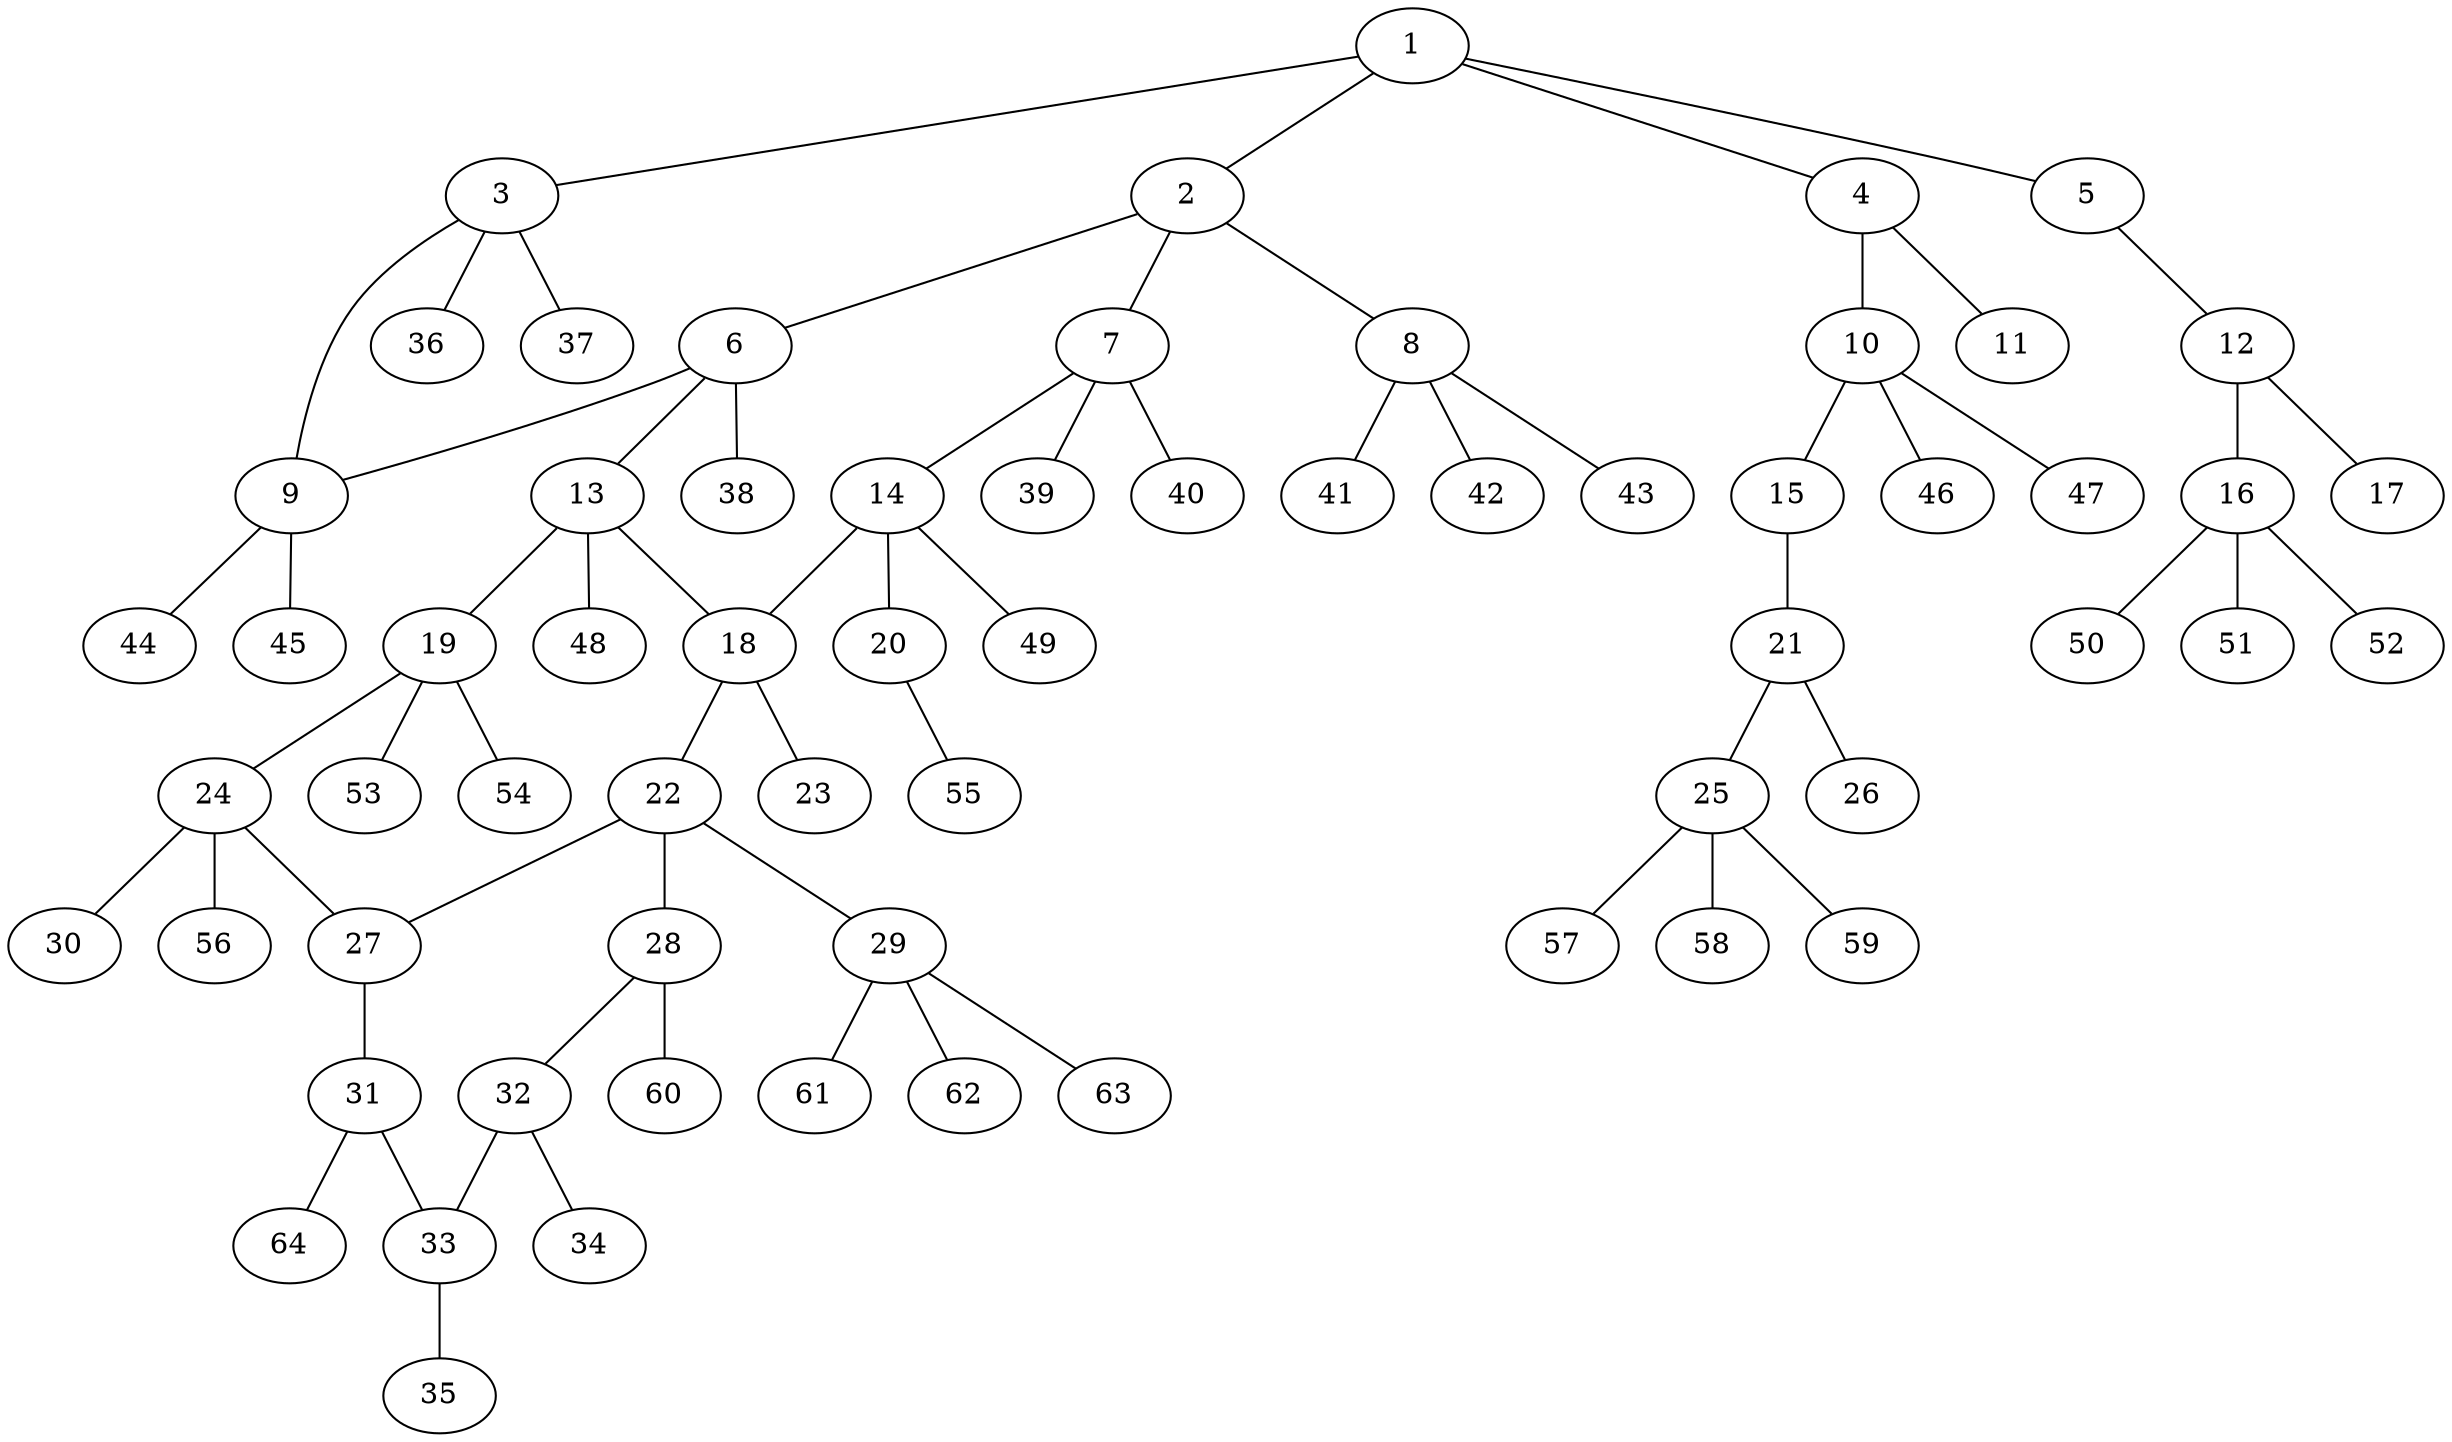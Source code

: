 graph molecule_1404 {
	1	 [chem=C];
	2	 [chem=C];
	1 -- 2	 [valence=1];
	3	 [chem=C];
	1 -- 3	 [valence=1];
	4	 [chem=C];
	1 -- 4	 [valence=1];
	5	 [chem=O];
	1 -- 5	 [valence=1];
	6	 [chem=C];
	2 -- 6	 [valence=1];
	7	 [chem=C];
	2 -- 7	 [valence=1];
	8	 [chem=C];
	2 -- 8	 [valence=1];
	9	 [chem=C];
	3 -- 9	 [valence=1];
	36	 [chem=H];
	3 -- 36	 [valence=1];
	37	 [chem=H];
	3 -- 37	 [valence=1];
	10	 [chem=C];
	4 -- 10	 [valence=1];
	11	 [chem=O];
	4 -- 11	 [valence=2];
	12	 [chem=C];
	5 -- 12	 [valence=1];
	6 -- 9	 [valence=1];
	13	 [chem=C];
	6 -- 13	 [valence=1];
	38	 [chem=H];
	6 -- 38	 [valence=1];
	14	 [chem=C];
	7 -- 14	 [valence=1];
	39	 [chem=H];
	7 -- 39	 [valence=1];
	40	 [chem=H];
	7 -- 40	 [valence=1];
	41	 [chem=H];
	8 -- 41	 [valence=1];
	42	 [chem=H];
	8 -- 42	 [valence=1];
	43	 [chem=H];
	8 -- 43	 [valence=1];
	44	 [chem=H];
	9 -- 44	 [valence=1];
	45	 [chem=H];
	9 -- 45	 [valence=1];
	15	 [chem=O];
	10 -- 15	 [valence=1];
	46	 [chem=H];
	10 -- 46	 [valence=1];
	47	 [chem=H];
	10 -- 47	 [valence=1];
	16	 [chem=C];
	12 -- 16	 [valence=1];
	17	 [chem=O];
	12 -- 17	 [valence=2];
	18	 [chem=C];
	13 -- 18	 [valence=1];
	19	 [chem=C];
	13 -- 19	 [valence=1];
	48	 [chem=H];
	13 -- 48	 [valence=1];
	14 -- 18	 [valence=1];
	20	 [chem=O];
	14 -- 20	 [valence=1];
	49	 [chem=H];
	14 -- 49	 [valence=1];
	21	 [chem=C];
	15 -- 21	 [valence=1];
	50	 [chem=H];
	16 -- 50	 [valence=1];
	51	 [chem=H];
	16 -- 51	 [valence=1];
	52	 [chem=H];
	16 -- 52	 [valence=1];
	22	 [chem=C];
	18 -- 22	 [valence=1];
	23	 [chem=F];
	18 -- 23	 [valence=1];
	24	 [chem=C];
	19 -- 24	 [valence=1];
	53	 [chem=H];
	19 -- 53	 [valence=1];
	54	 [chem=H];
	19 -- 54	 [valence=1];
	55	 [chem=H];
	20 -- 55	 [valence=1];
	25	 [chem=C];
	21 -- 25	 [valence=1];
	26	 [chem=O];
	21 -- 26	 [valence=2];
	27	 [chem=C];
	22 -- 27	 [valence=1];
	28	 [chem=C];
	22 -- 28	 [valence=1];
	29	 [chem=C];
	22 -- 29	 [valence=1];
	24 -- 27	 [valence=1];
	30	 [chem=F];
	24 -- 30	 [valence=1];
	56	 [chem=H];
	24 -- 56	 [valence=1];
	57	 [chem=H];
	25 -- 57	 [valence=1];
	58	 [chem=H];
	25 -- 58	 [valence=1];
	59	 [chem=H];
	25 -- 59	 [valence=1];
	31	 [chem=C];
	27 -- 31	 [valence=2];
	32	 [chem=C];
	28 -- 32	 [valence=2];
	60	 [chem=H];
	28 -- 60	 [valence=1];
	61	 [chem=H];
	29 -- 61	 [valence=1];
	62	 [chem=H];
	29 -- 62	 [valence=1];
	63	 [chem=H];
	29 -- 63	 [valence=1];
	33	 [chem=C];
	31 -- 33	 [valence=1];
	64	 [chem=H];
	31 -- 64	 [valence=1];
	32 -- 33	 [valence=1];
	34	 [chem=Br];
	32 -- 34	 [valence=1];
	35	 [chem=O];
	33 -- 35	 [valence=2];
}
